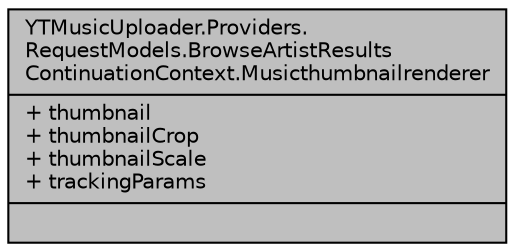 digraph "YTMusicUploader.Providers.RequestModels.BrowseArtistResultsContinuationContext.Musicthumbnailrenderer"
{
 // LATEX_PDF_SIZE
  edge [fontname="Helvetica",fontsize="10",labelfontname="Helvetica",labelfontsize="10"];
  node [fontname="Helvetica",fontsize="10",shape=record];
  Node1 [label="{YTMusicUploader.Providers.\lRequestModels.BrowseArtistResults\lContinuationContext.Musicthumbnailrenderer\n|+ thumbnail\l+ thumbnailCrop\l+ thumbnailScale\l+ trackingParams\l|}",height=0.2,width=0.4,color="black", fillcolor="grey75", style="filled", fontcolor="black",tooltip=" "];
}
